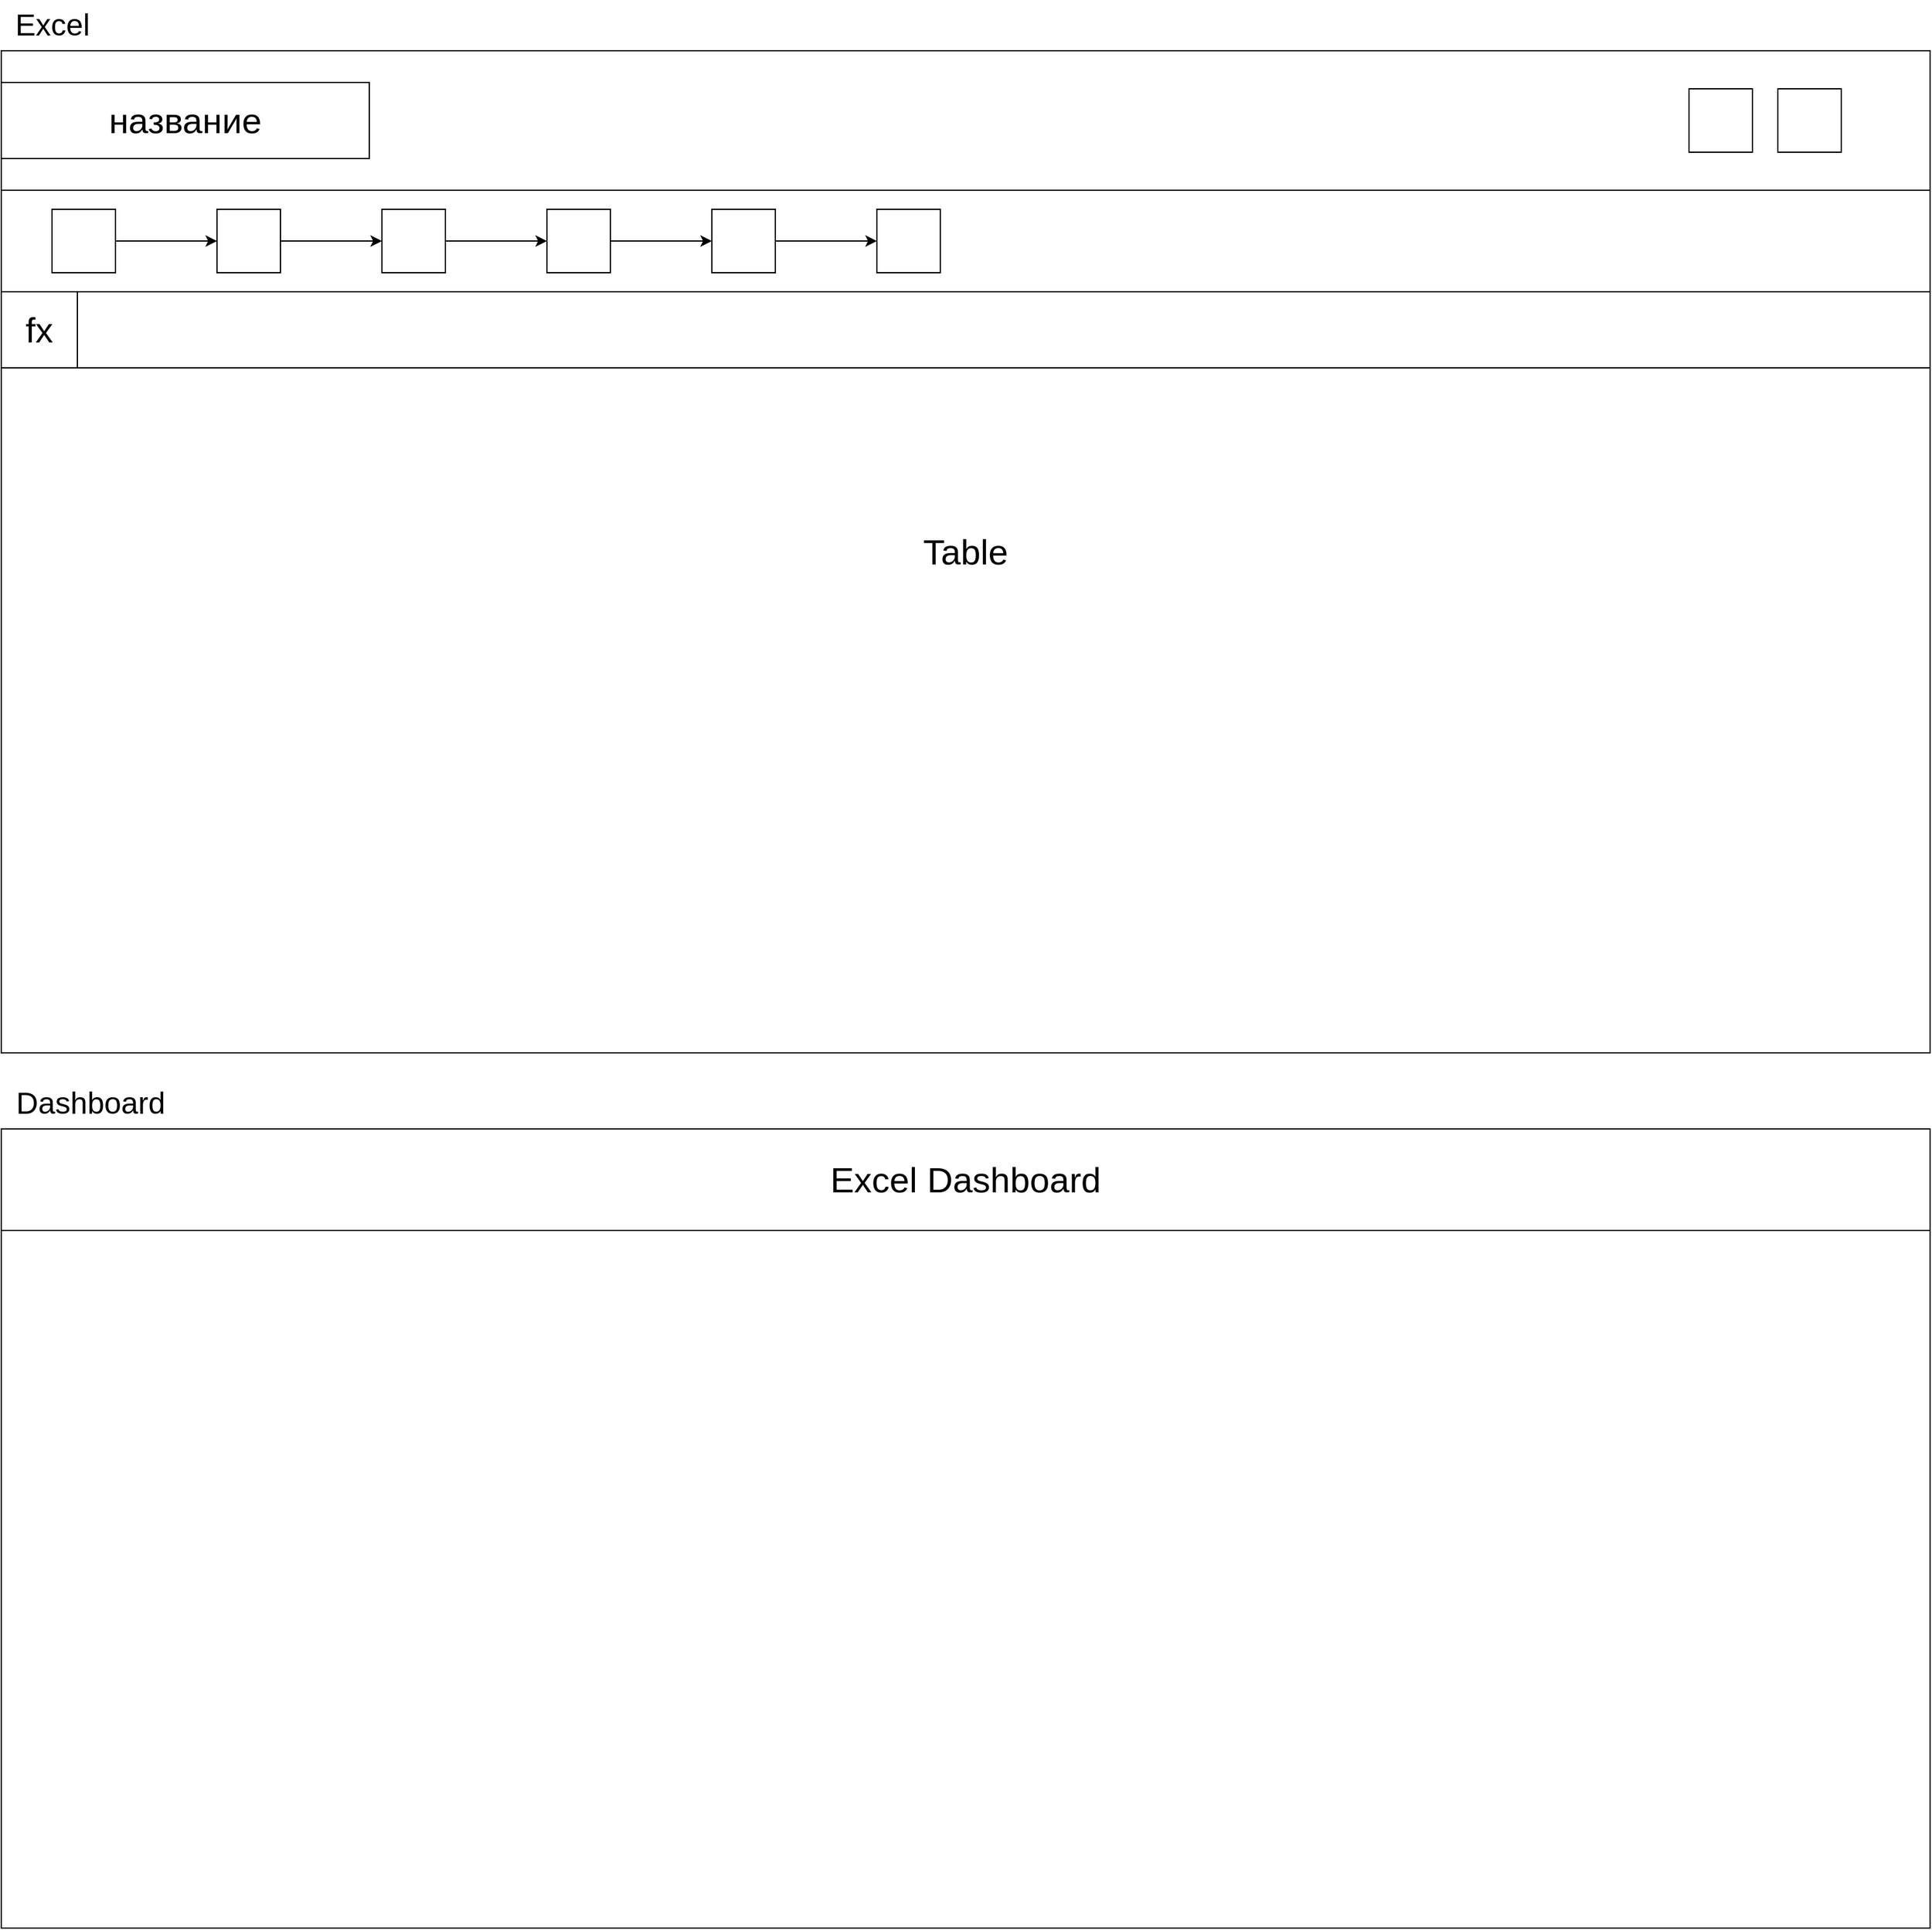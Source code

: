 <mxfile version="24.7.17">
  <diagram name="Страница — 1" id="pETxjT7mwpnIu_nuPi2U">
    <mxGraphModel dx="1688" dy="1450" grid="1" gridSize="10" guides="1" tooltips="1" connect="1" arrows="1" fold="1" page="1" pageScale="1" pageWidth="827" pageHeight="1169" math="0" shadow="0">
      <root>
        <mxCell id="0" />
        <mxCell id="1" parent="0" />
        <mxCell id="14c2O7PuD31gTfwQ0sOX-1" value="&lt;font style=&quot;font-size: 28px;&quot;&gt;Table&lt;/font&gt;" style="rounded=0;whiteSpace=wrap;html=1;" vertex="1" parent="1">
          <mxGeometry x="80" y="80" width="1520" height="790" as="geometry" />
        </mxCell>
        <mxCell id="14c2O7PuD31gTfwQ0sOX-3" value="" style="rounded=0;whiteSpace=wrap;html=1;" vertex="1" parent="1">
          <mxGeometry x="80" y="80" width="1520" height="110" as="geometry" />
        </mxCell>
        <mxCell id="14c2O7PuD31gTfwQ0sOX-4" value="название" style="rounded=0;whiteSpace=wrap;html=1;fontSize=28;" vertex="1" parent="1">
          <mxGeometry x="80" y="105" width="290" height="60" as="geometry" />
        </mxCell>
        <mxCell id="14c2O7PuD31gTfwQ0sOX-5" value="" style="whiteSpace=wrap;html=1;aspect=fixed;" vertex="1" parent="1">
          <mxGeometry x="1410" y="110" width="50" height="50" as="geometry" />
        </mxCell>
        <mxCell id="14c2O7PuD31gTfwQ0sOX-6" value="" style="whiteSpace=wrap;html=1;aspect=fixed;" vertex="1" parent="1">
          <mxGeometry x="1480" y="110" width="50" height="50" as="geometry" />
        </mxCell>
        <mxCell id="14c2O7PuD31gTfwQ0sOX-7" value="" style="rounded=0;whiteSpace=wrap;html=1;" vertex="1" parent="1">
          <mxGeometry x="80" y="190" width="1520" height="80" as="geometry" />
        </mxCell>
        <mxCell id="14c2O7PuD31gTfwQ0sOX-11" value="" style="edgeStyle=orthogonalEdgeStyle;rounded=0;orthogonalLoop=1;jettySize=auto;html=1;" edge="1" parent="1" source="14c2O7PuD31gTfwQ0sOX-8" target="14c2O7PuD31gTfwQ0sOX-10">
          <mxGeometry relative="1" as="geometry" />
        </mxCell>
        <mxCell id="14c2O7PuD31gTfwQ0sOX-8" value="" style="whiteSpace=wrap;html=1;aspect=fixed;" vertex="1" parent="1">
          <mxGeometry x="120" y="205" width="50" height="50" as="geometry" />
        </mxCell>
        <mxCell id="14c2O7PuD31gTfwQ0sOX-13" value="" style="edgeStyle=orthogonalEdgeStyle;rounded=0;orthogonalLoop=1;jettySize=auto;html=1;" edge="1" parent="1" source="14c2O7PuD31gTfwQ0sOX-10" target="14c2O7PuD31gTfwQ0sOX-12">
          <mxGeometry relative="1" as="geometry" />
        </mxCell>
        <mxCell id="14c2O7PuD31gTfwQ0sOX-10" value="" style="whiteSpace=wrap;html=1;aspect=fixed;" vertex="1" parent="1">
          <mxGeometry x="250" y="205" width="50" height="50" as="geometry" />
        </mxCell>
        <mxCell id="14c2O7PuD31gTfwQ0sOX-15" value="" style="edgeStyle=orthogonalEdgeStyle;rounded=0;orthogonalLoop=1;jettySize=auto;html=1;" edge="1" parent="1" source="14c2O7PuD31gTfwQ0sOX-12" target="14c2O7PuD31gTfwQ0sOX-14">
          <mxGeometry relative="1" as="geometry" />
        </mxCell>
        <mxCell id="14c2O7PuD31gTfwQ0sOX-12" value="" style="whiteSpace=wrap;html=1;aspect=fixed;" vertex="1" parent="1">
          <mxGeometry x="380" y="205" width="50" height="50" as="geometry" />
        </mxCell>
        <mxCell id="14c2O7PuD31gTfwQ0sOX-17" value="" style="edgeStyle=orthogonalEdgeStyle;rounded=0;orthogonalLoop=1;jettySize=auto;html=1;" edge="1" parent="1" source="14c2O7PuD31gTfwQ0sOX-14" target="14c2O7PuD31gTfwQ0sOX-16">
          <mxGeometry relative="1" as="geometry" />
        </mxCell>
        <mxCell id="14c2O7PuD31gTfwQ0sOX-14" value="" style="whiteSpace=wrap;html=1;aspect=fixed;" vertex="1" parent="1">
          <mxGeometry x="510" y="205" width="50" height="50" as="geometry" />
        </mxCell>
        <mxCell id="14c2O7PuD31gTfwQ0sOX-19" value="" style="edgeStyle=orthogonalEdgeStyle;rounded=0;orthogonalLoop=1;jettySize=auto;html=1;" edge="1" parent="1" source="14c2O7PuD31gTfwQ0sOX-16" target="14c2O7PuD31gTfwQ0sOX-18">
          <mxGeometry relative="1" as="geometry" />
        </mxCell>
        <mxCell id="14c2O7PuD31gTfwQ0sOX-16" value="" style="whiteSpace=wrap;html=1;aspect=fixed;" vertex="1" parent="1">
          <mxGeometry x="640" y="205" width="50" height="50" as="geometry" />
        </mxCell>
        <mxCell id="14c2O7PuD31gTfwQ0sOX-18" value="" style="whiteSpace=wrap;html=1;aspect=fixed;" vertex="1" parent="1">
          <mxGeometry x="770" y="205" width="50" height="50" as="geometry" />
        </mxCell>
        <mxCell id="14c2O7PuD31gTfwQ0sOX-20" value="" style="rounded=0;whiteSpace=wrap;html=1;" vertex="1" parent="1">
          <mxGeometry x="80" y="270" width="1520" height="60" as="geometry" />
        </mxCell>
        <mxCell id="14c2O7PuD31gTfwQ0sOX-21" value="&lt;font style=&quot;font-size: 28px;&quot;&gt;fx&lt;/font&gt;" style="whiteSpace=wrap;html=1;aspect=fixed;" vertex="1" parent="1">
          <mxGeometry x="80" y="270" width="60" height="60" as="geometry" />
        </mxCell>
        <mxCell id="14c2O7PuD31gTfwQ0sOX-22" value="" style="rounded=0;whiteSpace=wrap;html=1;" vertex="1" parent="1">
          <mxGeometry x="80" y="930" width="1520" height="630" as="geometry" />
        </mxCell>
        <mxCell id="14c2O7PuD31gTfwQ0sOX-25" value="&lt;span style=&quot;font-size: 24px;&quot;&gt;Dashboard&lt;/span&gt;" style="text;html=1;align=center;verticalAlign=middle;resizable=0;points=[];autosize=1;strokeColor=none;fillColor=none;" vertex="1" parent="1">
          <mxGeometry x="80" y="890" width="140" height="40" as="geometry" />
        </mxCell>
        <mxCell id="14c2O7PuD31gTfwQ0sOX-26" value="Excel" style="text;html=1;align=center;verticalAlign=middle;resizable=0;points=[];autosize=1;strokeColor=none;fillColor=none;fontSize=24;" vertex="1" parent="1">
          <mxGeometry x="80" y="40" width="80" height="40" as="geometry" />
        </mxCell>
        <mxCell id="14c2O7PuD31gTfwQ0sOX-27" value="Excel Dashboard" style="rounded=0;whiteSpace=wrap;html=1;fontSize=28;" vertex="1" parent="1">
          <mxGeometry x="80" y="930" width="1520" height="80" as="geometry" />
        </mxCell>
      </root>
    </mxGraphModel>
  </diagram>
</mxfile>
